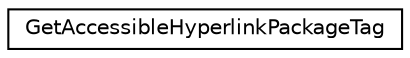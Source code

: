 digraph "类继承关系图"
{
 // LATEX_PDF_SIZE
  edge [fontname="Helvetica",fontsize="10",labelfontname="Helvetica",labelfontsize="10"];
  node [fontname="Helvetica",fontsize="10",shape=record];
  rankdir="LR";
  Node0 [label="GetAccessibleHyperlinkPackageTag",height=0.2,width=0.4,color="black", fillcolor="white", style="filled",URL="$struct_get_accessible_hyperlink_package_tag.html",tooltip=" "];
}
